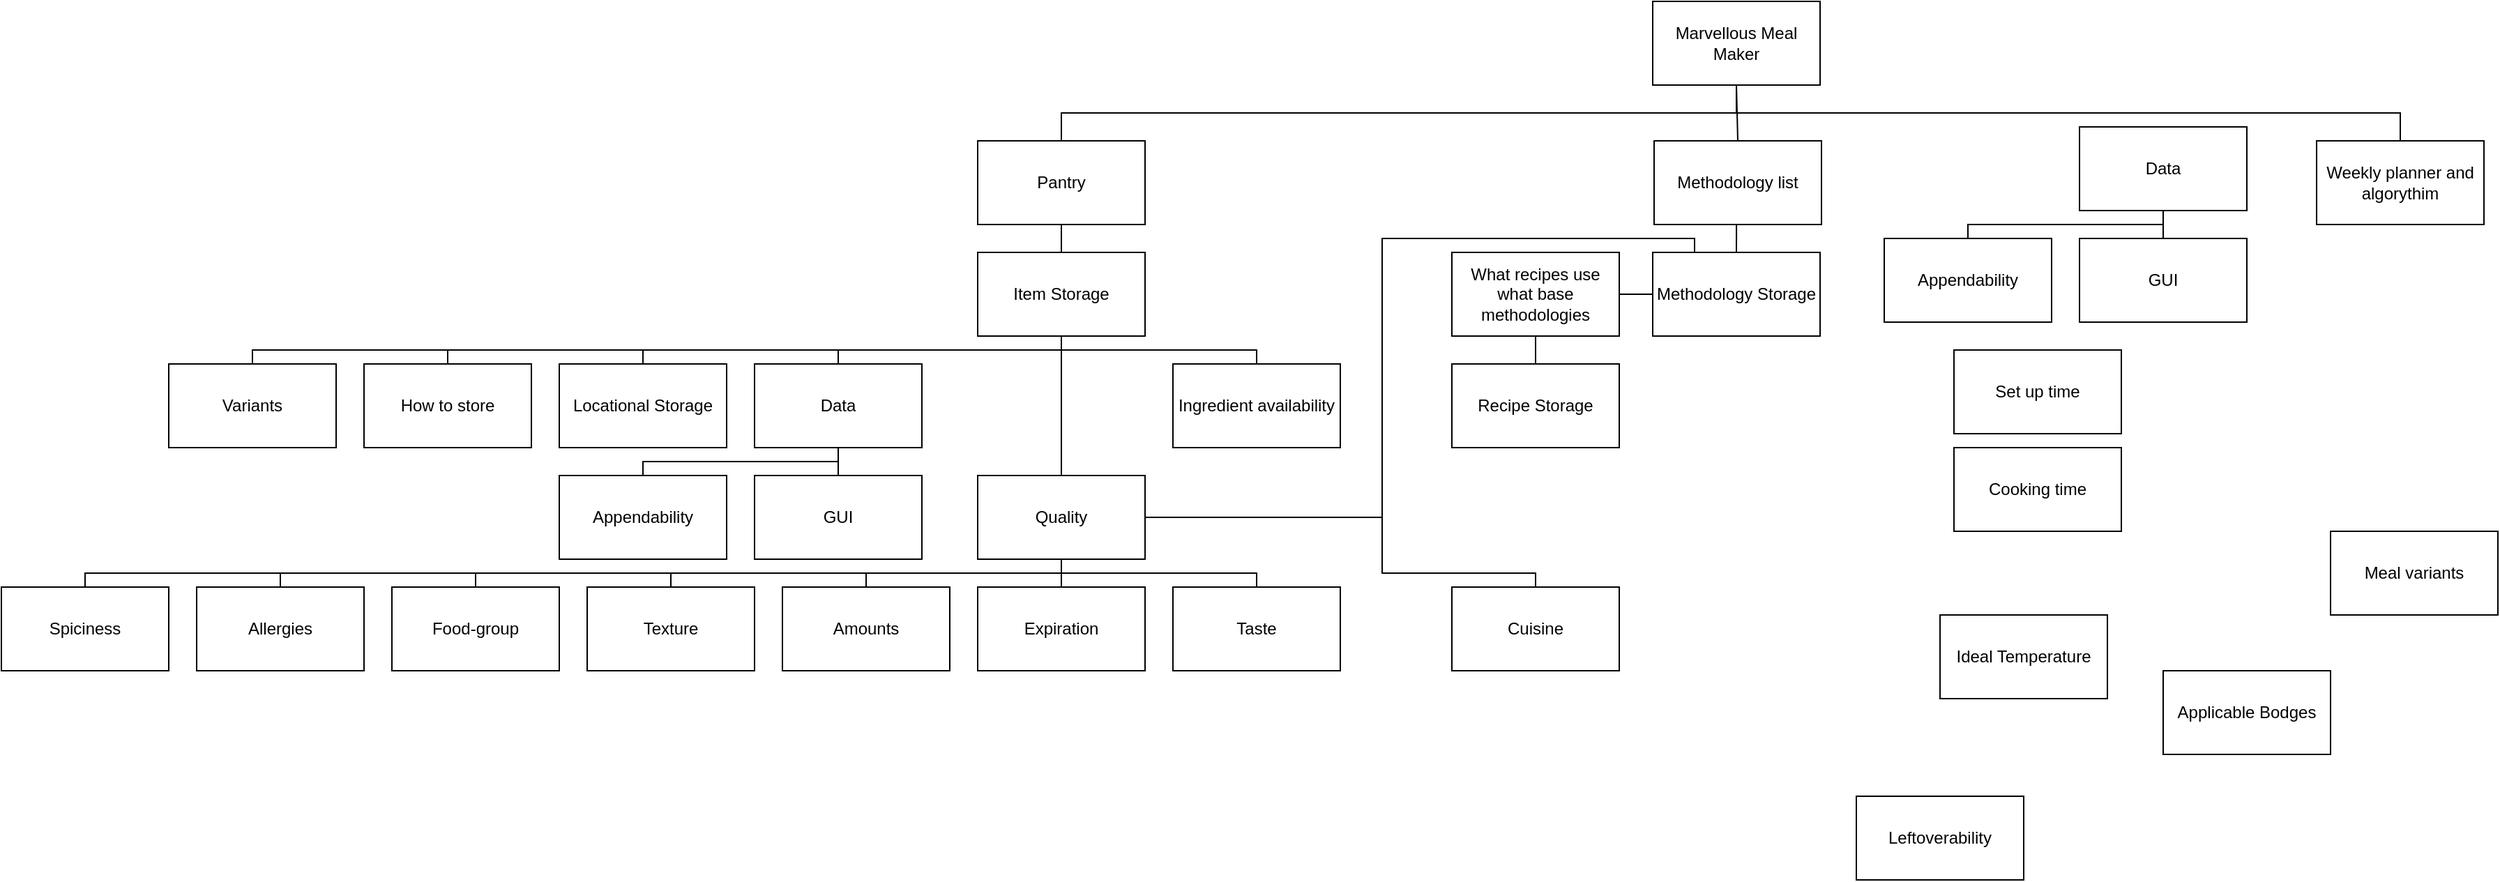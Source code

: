 <mxfile version="28.0.7">
  <diagram name="Page-1" id="bbByRQBIf_bvnOfAQZVN">
    <mxGraphModel dx="2211" dy="535" grid="1" gridSize="10" guides="1" tooltips="1" connect="1" arrows="1" fold="1" page="1" pageScale="1" pageWidth="1169" pageHeight="827" math="0" shadow="0">
      <root>
        <mxCell id="0" />
        <mxCell id="1" parent="0" />
        <mxCell id="UBQwVVcZb3aoYxnM6gNj-1" value="Marvellous Meal Maker" style="rounded=0;whiteSpace=wrap;html=1;" parent="1" vertex="1">
          <mxGeometry x="524" y="40" width="120" height="60" as="geometry" />
        </mxCell>
        <mxCell id="UBQwVVcZb3aoYxnM6gNj-2" value="Pantry" style="rounded=0;whiteSpace=wrap;html=1;" parent="1" vertex="1">
          <mxGeometry x="40" y="140" width="120" height="60" as="geometry" />
        </mxCell>
        <mxCell id="UBQwVVcZb3aoYxnM6gNj-3" value="Methodology list" style="rounded=0;whiteSpace=wrap;html=1;" parent="1" vertex="1">
          <mxGeometry x="525" y="140" width="120" height="60" as="geometry" />
        </mxCell>
        <mxCell id="UBQwVVcZb3aoYxnM6gNj-5" value="Weekly planner and algorythim" style="rounded=0;whiteSpace=wrap;html=1;" parent="1" vertex="1">
          <mxGeometry x="1000" y="140" width="120" height="60" as="geometry" />
        </mxCell>
        <mxCell id="WXlfHbIJeG5bgOEL0gKs-1" value="" style="endArrow=none;html=1;rounded=0;entryX=0.5;entryY=1;entryDx=0;entryDy=0;exitX=0.5;exitY=0;exitDx=0;exitDy=0;" parent="1" source="UBQwVVcZb3aoYxnM6gNj-2" target="UBQwVVcZb3aoYxnM6gNj-1" edge="1">
          <mxGeometry width="50" height="50" relative="1" as="geometry">
            <mxPoint x="530" y="320" as="sourcePoint" />
            <mxPoint x="580" y="270" as="targetPoint" />
            <Array as="points">
              <mxPoint x="100" y="120" />
              <mxPoint x="584" y="120" />
            </Array>
          </mxGeometry>
        </mxCell>
        <mxCell id="WXlfHbIJeG5bgOEL0gKs-2" value="" style="endArrow=none;html=1;rounded=0;entryX=0.5;entryY=1;entryDx=0;entryDy=0;exitX=0.5;exitY=0;exitDx=0;exitDy=0;" parent="1" source="UBQwVVcZb3aoYxnM6gNj-5" target="UBQwVVcZb3aoYxnM6gNj-1" edge="1">
          <mxGeometry width="50" height="50" relative="1" as="geometry">
            <mxPoint x="690" y="190" as="sourcePoint" />
            <mxPoint x="580" y="100" as="targetPoint" />
            <Array as="points">
              <mxPoint x="1060" y="120" />
              <mxPoint x="584" y="120" />
            </Array>
          </mxGeometry>
        </mxCell>
        <mxCell id="WXlfHbIJeG5bgOEL0gKs-3" value="" style="endArrow=none;html=1;rounded=0;entryX=0.5;entryY=1;entryDx=0;entryDy=0;exitX=0.5;exitY=0;exitDx=0;exitDy=0;" parent="1" source="UBQwVVcZb3aoYxnM6gNj-3" target="UBQwVVcZb3aoYxnM6gNj-1" edge="1">
          <mxGeometry width="50" height="50" relative="1" as="geometry">
            <mxPoint x="580" y="200" as="sourcePoint" />
            <mxPoint x="630" y="150" as="targetPoint" />
          </mxGeometry>
        </mxCell>
        <mxCell id="65CI7TIvEI4g_x13ISpl-1" value="Item Storage" style="rounded=0;whiteSpace=wrap;html=1;" parent="1" vertex="1">
          <mxGeometry x="40" y="220" width="120" height="60" as="geometry" />
        </mxCell>
        <mxCell id="ho58_KBiwD4WNTKcRnfz-1" value="" style="endArrow=none;html=1;rounded=0;entryX=0.5;entryY=1;entryDx=0;entryDy=0;exitX=0.5;exitY=0;exitDx=0;exitDy=0;" parent="1" source="65CI7TIvEI4g_x13ISpl-1" target="UBQwVVcZb3aoYxnM6gNj-2" edge="1">
          <mxGeometry width="50" height="50" relative="1" as="geometry">
            <mxPoint x="510" y="490" as="sourcePoint" />
            <mxPoint x="560" y="440" as="targetPoint" />
          </mxGeometry>
        </mxCell>
        <mxCell id="ho58_KBiwD4WNTKcRnfz-2" value="Appendability" style="rounded=0;whiteSpace=wrap;html=1;" parent="1" vertex="1">
          <mxGeometry x="-260" y="380" width="120" height="60" as="geometry" />
        </mxCell>
        <mxCell id="ho58_KBiwD4WNTKcRnfz-5" value="Amounts" style="rounded=0;whiteSpace=wrap;html=1;" parent="1" vertex="1">
          <mxGeometry x="-100" y="460" width="120" height="60" as="geometry" />
        </mxCell>
        <mxCell id="ho58_KBiwD4WNTKcRnfz-6" value="Expiration" style="rounded=0;whiteSpace=wrap;html=1;" parent="1" vertex="1">
          <mxGeometry x="40" y="460" width="120" height="60" as="geometry" />
        </mxCell>
        <mxCell id="ho58_KBiwD4WNTKcRnfz-7" value="Taste" style="rounded=0;whiteSpace=wrap;html=1;" parent="1" vertex="1">
          <mxGeometry x="180" y="460" width="120" height="60" as="geometry" />
        </mxCell>
        <mxCell id="ho58_KBiwD4WNTKcRnfz-8" value="Texture" style="rounded=0;whiteSpace=wrap;html=1;" parent="1" vertex="1">
          <mxGeometry x="-240" y="460" width="120" height="60" as="geometry" />
        </mxCell>
        <mxCell id="ho58_KBiwD4WNTKcRnfz-9" value="Food-group" style="rounded=0;whiteSpace=wrap;html=1;" parent="1" vertex="1">
          <mxGeometry x="-380" y="460" width="120" height="60" as="geometry" />
        </mxCell>
        <mxCell id="ho58_KBiwD4WNTKcRnfz-10" value="Data" style="rounded=0;whiteSpace=wrap;html=1;" parent="1" vertex="1">
          <mxGeometry x="-120" y="300" width="120" height="60" as="geometry" />
        </mxCell>
        <mxCell id="ho58_KBiwD4WNTKcRnfz-11" value="GUI" style="rounded=0;whiteSpace=wrap;html=1;" parent="1" vertex="1">
          <mxGeometry x="-120" y="380" width="120" height="60" as="geometry" />
        </mxCell>
        <mxCell id="ho58_KBiwD4WNTKcRnfz-12" value="Quality" style="rounded=0;whiteSpace=wrap;html=1;" parent="1" vertex="1">
          <mxGeometry x="40" y="380" width="120" height="60" as="geometry" />
        </mxCell>
        <mxCell id="ho58_KBiwD4WNTKcRnfz-14" value="Locational Storage" style="rounded=0;whiteSpace=wrap;html=1;" parent="1" vertex="1">
          <mxGeometry x="-260" y="300" width="120" height="60" as="geometry" />
        </mxCell>
        <mxCell id="ho58_KBiwD4WNTKcRnfz-15" value="" style="endArrow=none;html=1;rounded=0;entryX=0.5;entryY=1;entryDx=0;entryDy=0;exitX=0.5;exitY=0;exitDx=0;exitDy=0;" parent="1" source="ho58_KBiwD4WNTKcRnfz-10" target="65CI7TIvEI4g_x13ISpl-1" edge="1">
          <mxGeometry width="50" height="50" relative="1" as="geometry">
            <mxPoint x="-90" y="680" as="sourcePoint" />
            <mxPoint x="-40" y="630" as="targetPoint" />
            <Array as="points">
              <mxPoint x="-60" y="290" />
              <mxPoint x="100" y="290" />
            </Array>
          </mxGeometry>
        </mxCell>
        <mxCell id="ho58_KBiwD4WNTKcRnfz-19" value="" style="endArrow=none;html=1;rounded=0;entryX=0.5;entryY=1;entryDx=0;entryDy=0;exitX=0.5;exitY=0;exitDx=0;exitDy=0;" parent="1" source="ho58_KBiwD4WNTKcRnfz-14" target="65CI7TIvEI4g_x13ISpl-1" edge="1">
          <mxGeometry width="50" height="50" relative="1" as="geometry">
            <mxPoint x="-50" y="330" as="sourcePoint" />
            <mxPoint x="110" y="310" as="targetPoint" />
            <Array as="points">
              <mxPoint x="-200" y="290" />
              <mxPoint x="100" y="290" />
            </Array>
          </mxGeometry>
        </mxCell>
        <mxCell id="ho58_KBiwD4WNTKcRnfz-21" value="How to store" style="rounded=0;whiteSpace=wrap;html=1;" parent="1" vertex="1">
          <mxGeometry x="-400" y="300" width="120" height="60" as="geometry" />
        </mxCell>
        <mxCell id="ho58_KBiwD4WNTKcRnfz-22" value="" style="endArrow=none;html=1;rounded=0;entryX=0.5;entryY=1;entryDx=0;entryDy=0;exitX=0.5;exitY=0;exitDx=0;exitDy=0;" parent="1" source="ho58_KBiwD4WNTKcRnfz-21" target="65CI7TIvEI4g_x13ISpl-1" edge="1">
          <mxGeometry width="50" height="50" relative="1" as="geometry">
            <mxPoint x="-330" y="260" as="sourcePoint" />
            <mxPoint x="-30" y="240" as="targetPoint" />
            <Array as="points">
              <mxPoint x="-340" y="290" />
              <mxPoint x="100" y="290" />
            </Array>
          </mxGeometry>
        </mxCell>
        <mxCell id="ho58_KBiwD4WNTKcRnfz-24" value="Ingredient availability" style="rounded=0;whiteSpace=wrap;html=1;" parent="1" vertex="1">
          <mxGeometry x="180" y="300" width="120" height="60" as="geometry" />
        </mxCell>
        <mxCell id="ho58_KBiwD4WNTKcRnfz-25" value="Variants" style="rounded=0;whiteSpace=wrap;html=1;" parent="1" vertex="1">
          <mxGeometry x="-540" y="300" width="120" height="60" as="geometry" />
        </mxCell>
        <mxCell id="ho58_KBiwD4WNTKcRnfz-26" value="Allergies" style="rounded=0;whiteSpace=wrap;html=1;" parent="1" vertex="1">
          <mxGeometry x="-520" y="460" width="120" height="60" as="geometry" />
        </mxCell>
        <mxCell id="ho58_KBiwD4WNTKcRnfz-27" value="" style="endArrow=none;html=1;rounded=0;entryX=0.5;entryY=1;entryDx=0;entryDy=0;exitX=0.5;exitY=0;exitDx=0;exitDy=0;" parent="1" source="ho58_KBiwD4WNTKcRnfz-25" target="65CI7TIvEI4g_x13ISpl-1" edge="1">
          <mxGeometry width="50" height="50" relative="1" as="geometry">
            <mxPoint x="-380" y="250" as="sourcePoint" />
            <mxPoint x="-330" y="200" as="targetPoint" />
            <Array as="points">
              <mxPoint x="-480" y="290" />
              <mxPoint x="100" y="290" />
            </Array>
          </mxGeometry>
        </mxCell>
        <mxCell id="ho58_KBiwD4WNTKcRnfz-28" value="" style="endArrow=none;html=1;rounded=0;entryX=0.5;entryY=1;entryDx=0;entryDy=0;exitX=0.5;exitY=0;exitDx=0;exitDy=0;" parent="1" source="ho58_KBiwD4WNTKcRnfz-24" target="65CI7TIvEI4g_x13ISpl-1" edge="1">
          <mxGeometry width="50" height="50" relative="1" as="geometry">
            <mxPoint x="40" y="370" as="sourcePoint" />
            <mxPoint x="90" y="320" as="targetPoint" />
            <Array as="points">
              <mxPoint x="240" y="290" />
              <mxPoint x="100" y="290" />
            </Array>
          </mxGeometry>
        </mxCell>
        <mxCell id="ho58_KBiwD4WNTKcRnfz-29" value="" style="endArrow=none;html=1;rounded=0;entryX=0.5;entryY=1;entryDx=0;entryDy=0;" parent="1" source="ho58_KBiwD4WNTKcRnfz-12" target="65CI7TIvEI4g_x13ISpl-1" edge="1">
          <mxGeometry width="50" height="50" relative="1" as="geometry">
            <mxPoint x="50" y="350" as="sourcePoint" />
            <mxPoint x="100" y="300" as="targetPoint" />
          </mxGeometry>
        </mxCell>
        <mxCell id="ho58_KBiwD4WNTKcRnfz-30" value="" style="endArrow=none;html=1;rounded=0;entryX=0.5;entryY=1;entryDx=0;entryDy=0;exitX=0.5;exitY=0;exitDx=0;exitDy=0;" parent="1" source="ho58_KBiwD4WNTKcRnfz-11" target="ho58_KBiwD4WNTKcRnfz-10" edge="1">
          <mxGeometry width="50" height="50" relative="1" as="geometry">
            <mxPoint x="30" y="380" as="sourcePoint" />
            <mxPoint x="80" y="330" as="targetPoint" />
          </mxGeometry>
        </mxCell>
        <mxCell id="ho58_KBiwD4WNTKcRnfz-31" value="" style="endArrow=none;html=1;rounded=0;entryX=0.5;entryY=0;entryDx=0;entryDy=0;exitX=0.5;exitY=1;exitDx=0;exitDy=0;" parent="1" source="ho58_KBiwD4WNTKcRnfz-10" target="ho58_KBiwD4WNTKcRnfz-2" edge="1">
          <mxGeometry width="50" height="50" relative="1" as="geometry">
            <mxPoint x="20" y="380" as="sourcePoint" />
            <mxPoint x="70" y="330" as="targetPoint" />
            <Array as="points">
              <mxPoint x="-60" y="370" />
              <mxPoint x="-200" y="370" />
            </Array>
          </mxGeometry>
        </mxCell>
        <mxCell id="ho58_KBiwD4WNTKcRnfz-32" value="" style="endArrow=none;html=1;rounded=0;entryX=0.5;entryY=1;entryDx=0;entryDy=0;exitX=0.5;exitY=0;exitDx=0;exitDy=0;" parent="1" source="ho58_KBiwD4WNTKcRnfz-6" target="ho58_KBiwD4WNTKcRnfz-12" edge="1">
          <mxGeometry width="50" height="50" relative="1" as="geometry">
            <mxPoint x="-180" y="590" as="sourcePoint" />
            <mxPoint x="-130" y="540" as="targetPoint" />
          </mxGeometry>
        </mxCell>
        <mxCell id="ho58_KBiwD4WNTKcRnfz-33" value="" style="endArrow=none;html=1;rounded=0;entryX=0.5;entryY=1;entryDx=0;entryDy=0;exitX=0.5;exitY=0;exitDx=0;exitDy=0;" parent="1" source="ho58_KBiwD4WNTKcRnfz-7" target="ho58_KBiwD4WNTKcRnfz-12" edge="1">
          <mxGeometry width="50" height="50" relative="1" as="geometry">
            <mxPoint x="260" y="430" as="sourcePoint" />
            <mxPoint x="310" y="380" as="targetPoint" />
            <Array as="points">
              <mxPoint x="240" y="450" />
              <mxPoint x="100" y="450" />
            </Array>
          </mxGeometry>
        </mxCell>
        <mxCell id="ho58_KBiwD4WNTKcRnfz-38" value="" style="endArrow=none;html=1;rounded=0;entryX=0.5;entryY=0;entryDx=0;entryDy=0;exitX=0.5;exitY=1;exitDx=0;exitDy=0;" parent="1" source="ho58_KBiwD4WNTKcRnfz-12" target="ho58_KBiwD4WNTKcRnfz-5" edge="1">
          <mxGeometry width="50" height="50" relative="1" as="geometry">
            <mxPoint x="170" y="460" as="sourcePoint" />
            <mxPoint x="30" y="440" as="targetPoint" />
            <Array as="points">
              <mxPoint x="100" y="450" />
              <mxPoint x="-40" y="450" />
            </Array>
          </mxGeometry>
        </mxCell>
        <mxCell id="ho58_KBiwD4WNTKcRnfz-39" value="" style="endArrow=none;html=1;rounded=0;entryX=0.5;entryY=0;entryDx=0;entryDy=0;exitX=0.5;exitY=1;exitDx=0;exitDy=0;" parent="1" source="ho58_KBiwD4WNTKcRnfz-12" edge="1">
          <mxGeometry width="50" height="50" relative="1" as="geometry">
            <mxPoint x="-40" y="440" as="sourcePoint" />
            <mxPoint x="-180" y="460" as="targetPoint" />
            <Array as="points">
              <mxPoint x="100" y="450" />
              <mxPoint x="-180" y="450" />
            </Array>
          </mxGeometry>
        </mxCell>
        <mxCell id="ho58_KBiwD4WNTKcRnfz-40" value="" style="endArrow=none;html=1;rounded=0;exitX=0.5;exitY=1;exitDx=0;exitDy=0;" parent="1" source="ho58_KBiwD4WNTKcRnfz-12" target="ho58_KBiwD4WNTKcRnfz-9" edge="1">
          <mxGeometry width="50" height="50" relative="1" as="geometry">
            <mxPoint x="-40" y="440" as="sourcePoint" />
            <mxPoint x="-320" y="460" as="targetPoint" />
            <Array as="points">
              <mxPoint x="100" y="450" />
              <mxPoint x="-320" y="450" />
            </Array>
          </mxGeometry>
        </mxCell>
        <mxCell id="ho58_KBiwD4WNTKcRnfz-41" value="" style="endArrow=none;html=1;rounded=0;exitX=0.5;exitY=1;exitDx=0;exitDy=0;entryX=0.5;entryY=0;entryDx=0;entryDy=0;" parent="1" source="ho58_KBiwD4WNTKcRnfz-12" target="ho58_KBiwD4WNTKcRnfz-26" edge="1">
          <mxGeometry width="50" height="50" relative="1" as="geometry">
            <mxPoint y="414" as="sourcePoint" />
            <mxPoint x="-420" y="434" as="targetPoint" />
            <Array as="points">
              <mxPoint x="100" y="450" />
              <mxPoint x="-460" y="450" />
            </Array>
          </mxGeometry>
        </mxCell>
        <mxCell id="OQSveFtPNRjqP6VAL7w1-1" value="What recipes use what base methodologies" style="rounded=0;whiteSpace=wrap;html=1;" parent="1" vertex="1">
          <mxGeometry x="380" y="220" width="120" height="60" as="geometry" />
        </mxCell>
        <mxCell id="OQSveFtPNRjqP6VAL7w1-2" value="Meal variants" style="rounded=0;whiteSpace=wrap;html=1;" parent="1" vertex="1">
          <mxGeometry x="1010" y="420" width="120" height="60" as="geometry" />
        </mxCell>
        <mxCell id="OQSveFtPNRjqP6VAL7w1-3" value="Recipe Storage" style="rounded=0;whiteSpace=wrap;html=1;" parent="1" vertex="1">
          <mxGeometry x="380" y="300" width="120" height="60" as="geometry" />
        </mxCell>
        <mxCell id="OQSveFtPNRjqP6VAL7w1-4" value="Cooking time" style="rounded=0;whiteSpace=wrap;html=1;" parent="1" vertex="1">
          <mxGeometry x="740" y="360" width="120" height="60" as="geometry" />
        </mxCell>
        <mxCell id="OQSveFtPNRjqP6VAL7w1-5" value="Ideal Temperature" style="rounded=0;whiteSpace=wrap;html=1;" parent="1" vertex="1">
          <mxGeometry x="730" y="480" width="120" height="60" as="geometry" />
        </mxCell>
        <mxCell id="OQSveFtPNRjqP6VAL7w1-7" value="Set up time" style="rounded=0;whiteSpace=wrap;html=1;" parent="1" vertex="1">
          <mxGeometry x="740" y="290" width="120" height="60" as="geometry" />
        </mxCell>
        <mxCell id="OQSveFtPNRjqP6VAL7w1-8" value="Spiciness" style="rounded=0;whiteSpace=wrap;html=1;" parent="1" vertex="1">
          <mxGeometry x="-660" y="460" width="120" height="60" as="geometry" />
        </mxCell>
        <mxCell id="OQSveFtPNRjqP6VAL7w1-9" value="Cuisine" style="rounded=0;whiteSpace=wrap;html=1;" parent="1" vertex="1">
          <mxGeometry x="380" y="460" width="120" height="60" as="geometry" />
        </mxCell>
        <mxCell id="OQSveFtPNRjqP6VAL7w1-10" value="Applicable Bodges" style="rounded=0;whiteSpace=wrap;html=1;" parent="1" vertex="1">
          <mxGeometry x="890" y="520" width="120" height="60" as="geometry" />
        </mxCell>
        <mxCell id="OQSveFtPNRjqP6VAL7w1-11" value="Methodology Storage" style="rounded=0;whiteSpace=wrap;html=1;" parent="1" vertex="1">
          <mxGeometry x="524" y="220" width="120" height="60" as="geometry" />
        </mxCell>
        <mxCell id="OQSveFtPNRjqP6VAL7w1-12" value="Leftoverability" style="rounded=0;whiteSpace=wrap;html=1;" parent="1" vertex="1">
          <mxGeometry x="670" y="610" width="120" height="60" as="geometry" />
        </mxCell>
        <mxCell id="ub8F19aKC-j_4KdrP2ys-1" value="" style="endArrow=none;html=1;rounded=0;exitX=0.5;exitY=1;exitDx=0;exitDy=0;entryX=0.5;entryY=0;entryDx=0;entryDy=0;" parent="1" source="ho58_KBiwD4WNTKcRnfz-12" target="OQSveFtPNRjqP6VAL7w1-8" edge="1">
          <mxGeometry width="50" height="50" relative="1" as="geometry">
            <mxPoint x="-40" y="440" as="sourcePoint" />
            <mxPoint x="-600" y="460" as="targetPoint" />
            <Array as="points">
              <mxPoint x="100" y="450" />
              <mxPoint x="-600" y="450" />
            </Array>
          </mxGeometry>
        </mxCell>
        <mxCell id="ub8F19aKC-j_4KdrP2ys-2" value="" style="endArrow=none;html=1;rounded=0;entryX=0.25;entryY=0;entryDx=0;entryDy=0;exitX=1;exitY=0.5;exitDx=0;exitDy=0;" parent="1" source="ho58_KBiwD4WNTKcRnfz-12" target="OQSveFtPNRjqP6VAL7w1-11" edge="1">
          <mxGeometry width="50" height="50" relative="1" as="geometry">
            <mxPoint x="320" y="410" as="sourcePoint" />
            <mxPoint x="440" y="180" as="targetPoint" />
            <Array as="points">
              <mxPoint x="330" y="410" />
              <mxPoint x="330" y="210" />
              <mxPoint x="554" y="210" />
            </Array>
          </mxGeometry>
        </mxCell>
        <mxCell id="WbWXmOTjFdByXJrB6PF7-1" value="" style="endArrow=none;html=1;rounded=0;entryX=0.5;entryY=0;entryDx=0;entryDy=0;exitX=0.5;exitY=1;exitDx=0;exitDy=0;" parent="1" source="OQSveFtPNRjqP6VAL7w1-1" target="OQSveFtPNRjqP6VAL7w1-3" edge="1">
          <mxGeometry width="50" height="50" relative="1" as="geometry">
            <mxPoint x="560" y="400" as="sourcePoint" />
            <mxPoint x="610" y="350" as="targetPoint" />
            <Array as="points" />
          </mxGeometry>
        </mxCell>
        <mxCell id="WbWXmOTjFdByXJrB6PF7-3" value="" style="endArrow=none;html=1;rounded=0;entryX=0.492;entryY=1;entryDx=0;entryDy=0;exitX=0.5;exitY=0;exitDx=0;exitDy=0;entryPerimeter=0;" parent="1" source="OQSveFtPNRjqP6VAL7w1-11" target="UBQwVVcZb3aoYxnM6gNj-3" edge="1">
          <mxGeometry width="50" height="50" relative="1" as="geometry">
            <mxPoint x="710" y="360" as="sourcePoint" />
            <mxPoint x="760" y="310" as="targetPoint" />
          </mxGeometry>
        </mxCell>
        <mxCell id="WbWXmOTjFdByXJrB6PF7-4" value="" style="endArrow=none;html=1;rounded=0;exitX=0.5;exitY=0;exitDx=0;exitDy=0;" parent="1" source="OQSveFtPNRjqP6VAL7w1-9" edge="1">
          <mxGeometry width="50" height="50" relative="1" as="geometry">
            <mxPoint x="450" y="450" as="sourcePoint" />
            <mxPoint x="330" y="410" as="targetPoint" />
            <Array as="points">
              <mxPoint x="440" y="450" />
              <mxPoint x="330" y="450" />
            </Array>
          </mxGeometry>
        </mxCell>
        <mxCell id="WbWXmOTjFdByXJrB6PF7-5" value="" style="endArrow=none;html=1;rounded=0;entryX=1;entryY=0.5;entryDx=0;entryDy=0;exitX=0;exitY=0.5;exitDx=0;exitDy=0;" parent="1" source="OQSveFtPNRjqP6VAL7w1-11" target="OQSveFtPNRjqP6VAL7w1-1" edge="1">
          <mxGeometry width="50" height="50" relative="1" as="geometry">
            <mxPoint x="580" y="390" as="sourcePoint" />
            <mxPoint x="630" y="340" as="targetPoint" />
          </mxGeometry>
        </mxCell>
        <mxCell id="G75kfL18bw-sDCoKfM3x-1" value="Appendability" style="rounded=0;whiteSpace=wrap;html=1;" vertex="1" parent="1">
          <mxGeometry x="690" y="210" width="120" height="60" as="geometry" />
        </mxCell>
        <mxCell id="G75kfL18bw-sDCoKfM3x-2" value="Data" style="rounded=0;whiteSpace=wrap;html=1;" vertex="1" parent="1">
          <mxGeometry x="830" y="130" width="120" height="60" as="geometry" />
        </mxCell>
        <mxCell id="G75kfL18bw-sDCoKfM3x-3" value="GUI" style="rounded=0;whiteSpace=wrap;html=1;" vertex="1" parent="1">
          <mxGeometry x="830" y="210" width="120" height="60" as="geometry" />
        </mxCell>
        <mxCell id="G75kfL18bw-sDCoKfM3x-4" value="" style="endArrow=none;html=1;rounded=0;entryX=0.5;entryY=1;entryDx=0;entryDy=0;exitX=0.5;exitY=0;exitDx=0;exitDy=0;" edge="1" parent="1" source="G75kfL18bw-sDCoKfM3x-3" target="G75kfL18bw-sDCoKfM3x-2">
          <mxGeometry width="50" height="50" relative="1" as="geometry">
            <mxPoint x="980" y="210" as="sourcePoint" />
            <mxPoint x="1030" y="160" as="targetPoint" />
          </mxGeometry>
        </mxCell>
        <mxCell id="G75kfL18bw-sDCoKfM3x-5" value="" style="endArrow=none;html=1;rounded=0;entryX=0.5;entryY=0;entryDx=0;entryDy=0;exitX=0.5;exitY=1;exitDx=0;exitDy=0;" edge="1" parent="1" source="G75kfL18bw-sDCoKfM3x-2" target="G75kfL18bw-sDCoKfM3x-1">
          <mxGeometry width="50" height="50" relative="1" as="geometry">
            <mxPoint x="970" y="210" as="sourcePoint" />
            <mxPoint x="1020" y="160" as="targetPoint" />
            <Array as="points">
              <mxPoint x="890" y="200" />
              <mxPoint x="750" y="200" />
            </Array>
          </mxGeometry>
        </mxCell>
      </root>
    </mxGraphModel>
  </diagram>
</mxfile>
